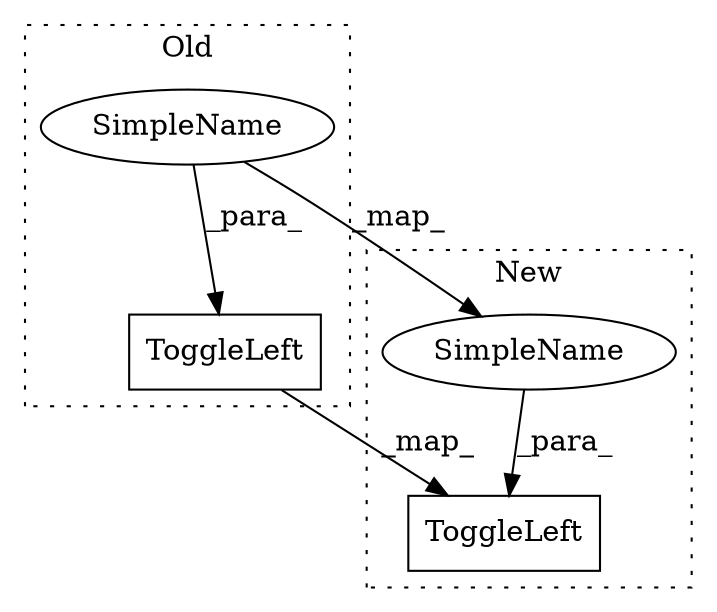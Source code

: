 digraph G {
subgraph cluster0 {
1 [label="ToggleLeft" a="32" s="26098,26135" l="11,1" shape="box"];
3 [label="SimpleName" a="42" s="26122" l="13" shape="ellipse"];
label = "Old";
style="dotted";
}
subgraph cluster1 {
2 [label="ToggleLeft" a="32" s="26416,26453" l="11,1" shape="box"];
4 [label="SimpleName" a="42" s="26440" l="13" shape="ellipse"];
label = "New";
style="dotted";
}
1 -> 2 [label="_map_"];
3 -> 4 [label="_map_"];
3 -> 1 [label="_para_"];
4 -> 2 [label="_para_"];
}